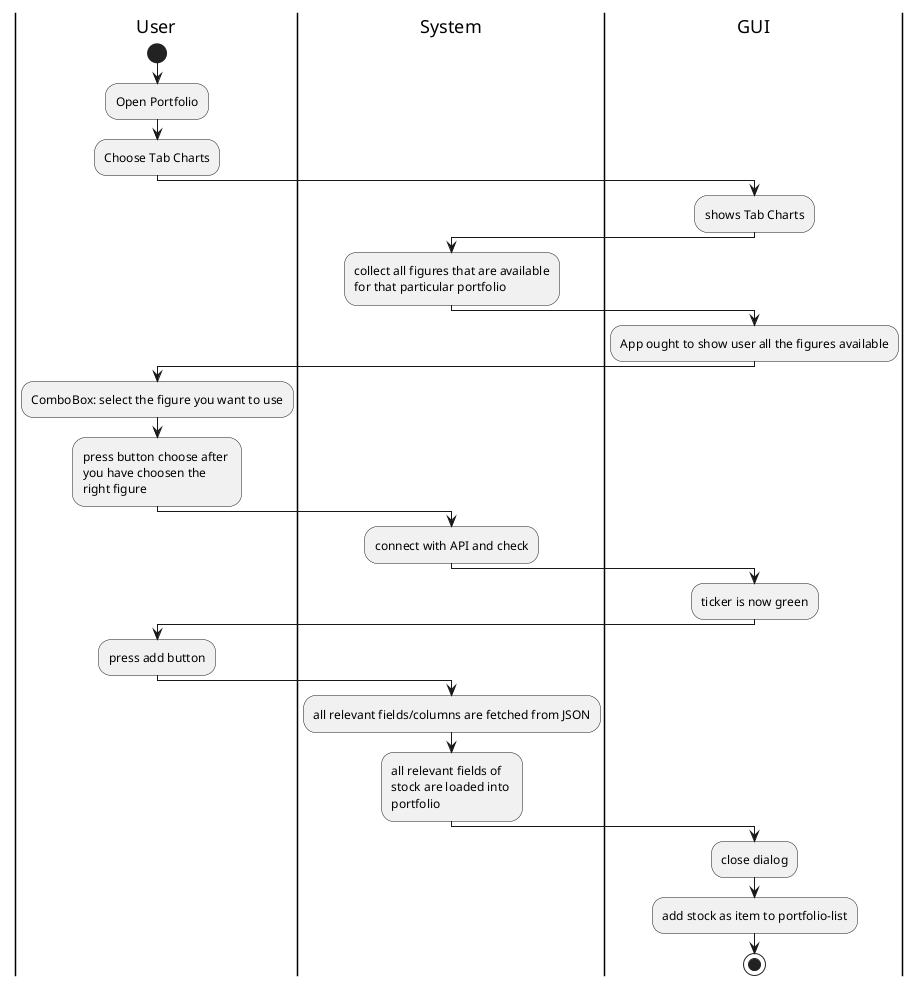 @startuml

|User|
start
:Open Portfolio;
:Choose Tab Charts;
|System|
|GUI|
:shows Tab Charts;
|System|
:collect all figures that are available\nfor that particular portfolio;
|GUI|
:App ought to show user all the figures available;
|User|
:ComboBox: select the figure you want to use;
:press button choose after \nyou have choosen the \nright figure;
|System|
:connect with API and check;
|GUI|
:ticker is now green;
|User|
:press add button;
|System|
:all relevant fields/columns are fetched from JSON;
:all relevant fields of \nstock are loaded into \nportfolio;
|GUI|
:close dialog;
:add stock as item to portfolio-list;

stop

@enduml